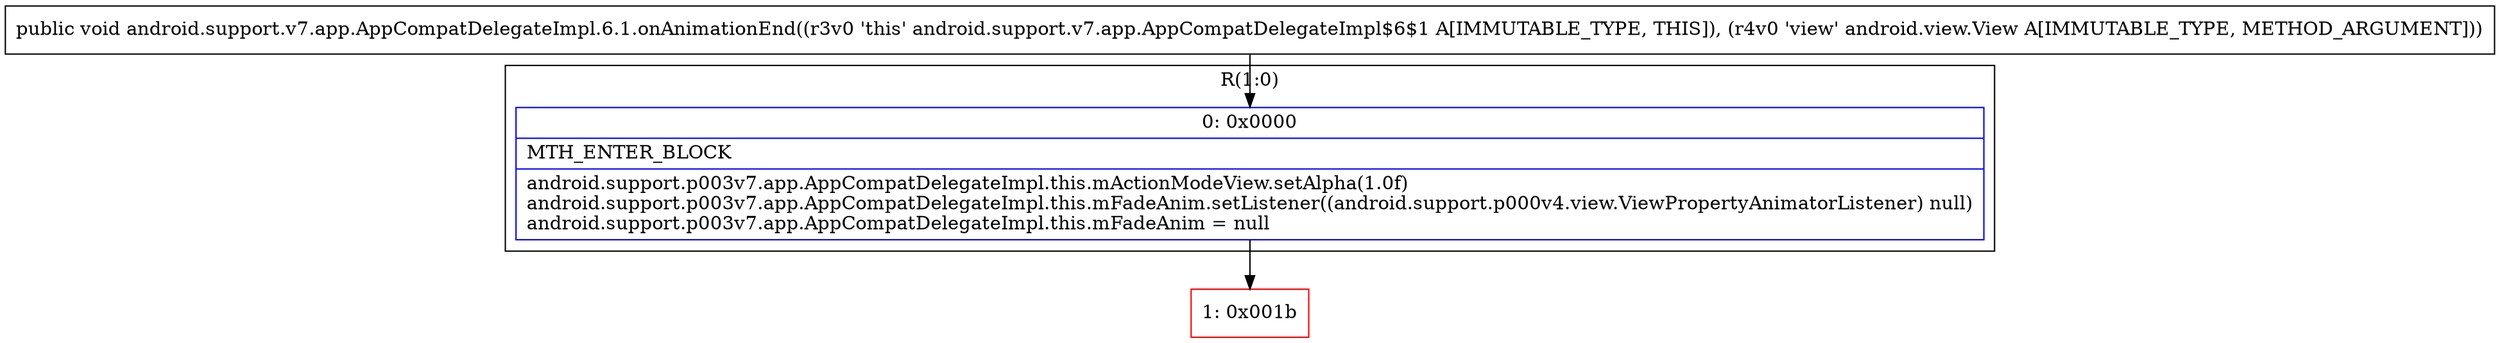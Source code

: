digraph "CFG forandroid.support.v7.app.AppCompatDelegateImpl.6.1.onAnimationEnd(Landroid\/view\/View;)V" {
subgraph cluster_Region_70143492 {
label = "R(1:0)";
node [shape=record,color=blue];
Node_0 [shape=record,label="{0\:\ 0x0000|MTH_ENTER_BLOCK\l|android.support.p003v7.app.AppCompatDelegateImpl.this.mActionModeView.setAlpha(1.0f)\landroid.support.p003v7.app.AppCompatDelegateImpl.this.mFadeAnim.setListener((android.support.p000v4.view.ViewPropertyAnimatorListener) null)\landroid.support.p003v7.app.AppCompatDelegateImpl.this.mFadeAnim = null\l}"];
}
Node_1 [shape=record,color=red,label="{1\:\ 0x001b}"];
MethodNode[shape=record,label="{public void android.support.v7.app.AppCompatDelegateImpl.6.1.onAnimationEnd((r3v0 'this' android.support.v7.app.AppCompatDelegateImpl$6$1 A[IMMUTABLE_TYPE, THIS]), (r4v0 'view' android.view.View A[IMMUTABLE_TYPE, METHOD_ARGUMENT])) }"];
MethodNode -> Node_0;
Node_0 -> Node_1;
}

